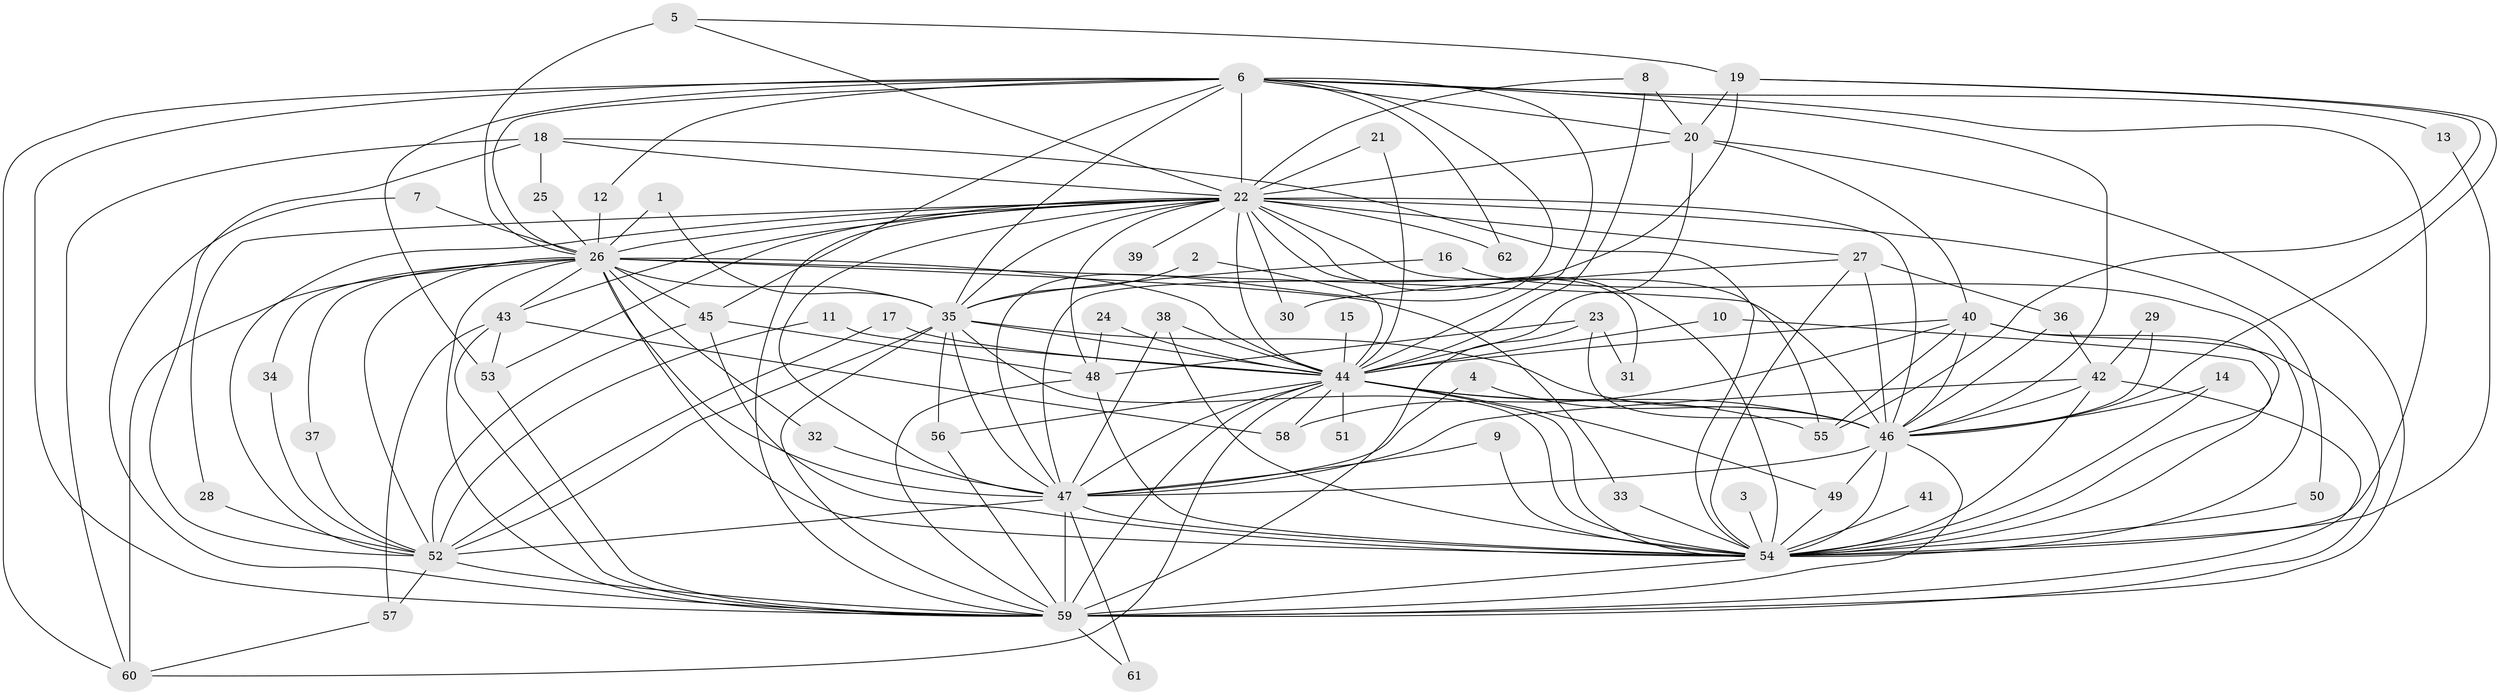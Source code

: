 // original degree distribution, {29: 0.016260162601626018, 19: 0.008130081300813009, 20: 0.008130081300813009, 25: 0.016260162601626018, 21: 0.008130081300813009, 15: 0.008130081300813009, 23: 0.008130081300813009, 17: 0.008130081300813009, 8: 0.008130081300813009, 2: 0.5447154471544715, 4: 0.12195121951219512, 3: 0.18699186991869918, 11: 0.008130081300813009, 10: 0.008130081300813009, 5: 0.024390243902439025, 6: 0.016260162601626018}
// Generated by graph-tools (version 1.1) at 2025/49/03/09/25 03:49:37]
// undirected, 62 vertices, 170 edges
graph export_dot {
graph [start="1"]
  node [color=gray90,style=filled];
  1;
  2;
  3;
  4;
  5;
  6;
  7;
  8;
  9;
  10;
  11;
  12;
  13;
  14;
  15;
  16;
  17;
  18;
  19;
  20;
  21;
  22;
  23;
  24;
  25;
  26;
  27;
  28;
  29;
  30;
  31;
  32;
  33;
  34;
  35;
  36;
  37;
  38;
  39;
  40;
  41;
  42;
  43;
  44;
  45;
  46;
  47;
  48;
  49;
  50;
  51;
  52;
  53;
  54;
  55;
  56;
  57;
  58;
  59;
  60;
  61;
  62;
  1 -- 26 [weight=1.0];
  1 -- 35 [weight=1.0];
  2 -- 35 [weight=1.0];
  2 -- 44 [weight=1.0];
  3 -- 54 [weight=1.0];
  4 -- 46 [weight=1.0];
  4 -- 47 [weight=1.0];
  5 -- 19 [weight=1.0];
  5 -- 22 [weight=1.0];
  5 -- 26 [weight=1.0];
  6 -- 12 [weight=1.0];
  6 -- 13 [weight=1.0];
  6 -- 20 [weight=1.0];
  6 -- 22 [weight=2.0];
  6 -- 26 [weight=1.0];
  6 -- 35 [weight=1.0];
  6 -- 44 [weight=2.0];
  6 -- 45 [weight=2.0];
  6 -- 46 [weight=1.0];
  6 -- 47 [weight=1.0];
  6 -- 53 [weight=1.0];
  6 -- 54 [weight=2.0];
  6 -- 59 [weight=1.0];
  6 -- 60 [weight=1.0];
  6 -- 62 [weight=1.0];
  7 -- 26 [weight=1.0];
  7 -- 59 [weight=1.0];
  8 -- 20 [weight=1.0];
  8 -- 22 [weight=1.0];
  8 -- 44 [weight=1.0];
  9 -- 47 [weight=1.0];
  9 -- 54 [weight=1.0];
  10 -- 44 [weight=1.0];
  10 -- 54 [weight=1.0];
  11 -- 44 [weight=1.0];
  11 -- 52 [weight=1.0];
  12 -- 26 [weight=1.0];
  13 -- 54 [weight=1.0];
  14 -- 46 [weight=1.0];
  14 -- 54 [weight=1.0];
  15 -- 44 [weight=1.0];
  16 -- 35 [weight=1.0];
  16 -- 54 [weight=1.0];
  17 -- 44 [weight=1.0];
  17 -- 52 [weight=1.0];
  18 -- 22 [weight=1.0];
  18 -- 25 [weight=1.0];
  18 -- 52 [weight=1.0];
  18 -- 54 [weight=1.0];
  18 -- 60 [weight=1.0];
  19 -- 20 [weight=1.0];
  19 -- 46 [weight=1.0];
  19 -- 47 [weight=1.0];
  19 -- 55 [weight=1.0];
  20 -- 22 [weight=1.0];
  20 -- 40 [weight=1.0];
  20 -- 44 [weight=1.0];
  20 -- 59 [weight=1.0];
  21 -- 22 [weight=1.0];
  21 -- 44 [weight=1.0];
  22 -- 26 [weight=1.0];
  22 -- 27 [weight=1.0];
  22 -- 28 [weight=1.0];
  22 -- 30 [weight=1.0];
  22 -- 31 [weight=1.0];
  22 -- 35 [weight=2.0];
  22 -- 39 [weight=1.0];
  22 -- 43 [weight=1.0];
  22 -- 44 [weight=2.0];
  22 -- 46 [weight=1.0];
  22 -- 47 [weight=2.0];
  22 -- 48 [weight=2.0];
  22 -- 50 [weight=1.0];
  22 -- 52 [weight=1.0];
  22 -- 53 [weight=1.0];
  22 -- 54 [weight=4.0];
  22 -- 55 [weight=1.0];
  22 -- 59 [weight=1.0];
  22 -- 62 [weight=1.0];
  23 -- 31 [weight=1.0];
  23 -- 46 [weight=1.0];
  23 -- 48 [weight=1.0];
  23 -- 59 [weight=1.0];
  24 -- 44 [weight=1.0];
  24 -- 48 [weight=1.0];
  25 -- 26 [weight=1.0];
  26 -- 32 [weight=1.0];
  26 -- 33 [weight=1.0];
  26 -- 34 [weight=1.0];
  26 -- 35 [weight=1.0];
  26 -- 37 [weight=1.0];
  26 -- 43 [weight=1.0];
  26 -- 44 [weight=2.0];
  26 -- 45 [weight=1.0];
  26 -- 46 [weight=1.0];
  26 -- 47 [weight=2.0];
  26 -- 52 [weight=1.0];
  26 -- 54 [weight=2.0];
  26 -- 59 [weight=1.0];
  26 -- 60 [weight=1.0];
  27 -- 30 [weight=1.0];
  27 -- 36 [weight=1.0];
  27 -- 46 [weight=1.0];
  27 -- 54 [weight=2.0];
  28 -- 52 [weight=1.0];
  29 -- 42 [weight=1.0];
  29 -- 46 [weight=1.0];
  32 -- 47 [weight=1.0];
  33 -- 54 [weight=1.0];
  34 -- 52 [weight=1.0];
  35 -- 44 [weight=1.0];
  35 -- 46 [weight=1.0];
  35 -- 47 [weight=1.0];
  35 -- 52 [weight=1.0];
  35 -- 54 [weight=2.0];
  35 -- 56 [weight=1.0];
  35 -- 59 [weight=1.0];
  36 -- 42 [weight=1.0];
  36 -- 46 [weight=1.0];
  37 -- 52 [weight=1.0];
  38 -- 44 [weight=1.0];
  38 -- 47 [weight=1.0];
  38 -- 54 [weight=1.0];
  40 -- 44 [weight=1.0];
  40 -- 46 [weight=2.0];
  40 -- 54 [weight=1.0];
  40 -- 55 [weight=1.0];
  40 -- 58 [weight=1.0];
  40 -- 59 [weight=1.0];
  41 -- 54 [weight=2.0];
  42 -- 46 [weight=1.0];
  42 -- 47 [weight=1.0];
  42 -- 54 [weight=1.0];
  42 -- 59 [weight=2.0];
  43 -- 53 [weight=1.0];
  43 -- 57 [weight=1.0];
  43 -- 58 [weight=1.0];
  43 -- 59 [weight=1.0];
  44 -- 46 [weight=1.0];
  44 -- 47 [weight=2.0];
  44 -- 49 [weight=1.0];
  44 -- 51 [weight=2.0];
  44 -- 54 [weight=2.0];
  44 -- 55 [weight=1.0];
  44 -- 56 [weight=1.0];
  44 -- 58 [weight=1.0];
  44 -- 59 [weight=1.0];
  44 -- 60 [weight=1.0];
  45 -- 48 [weight=1.0];
  45 -- 52 [weight=1.0];
  45 -- 54 [weight=1.0];
  46 -- 47 [weight=1.0];
  46 -- 49 [weight=1.0];
  46 -- 54 [weight=2.0];
  46 -- 59 [weight=1.0];
  47 -- 52 [weight=1.0];
  47 -- 54 [weight=2.0];
  47 -- 59 [weight=2.0];
  47 -- 61 [weight=1.0];
  48 -- 54 [weight=1.0];
  48 -- 59 [weight=1.0];
  49 -- 54 [weight=2.0];
  50 -- 54 [weight=2.0];
  52 -- 57 [weight=1.0];
  52 -- 59 [weight=1.0];
  53 -- 59 [weight=1.0];
  54 -- 59 [weight=3.0];
  56 -- 59 [weight=1.0];
  57 -- 60 [weight=1.0];
  59 -- 61 [weight=1.0];
}

